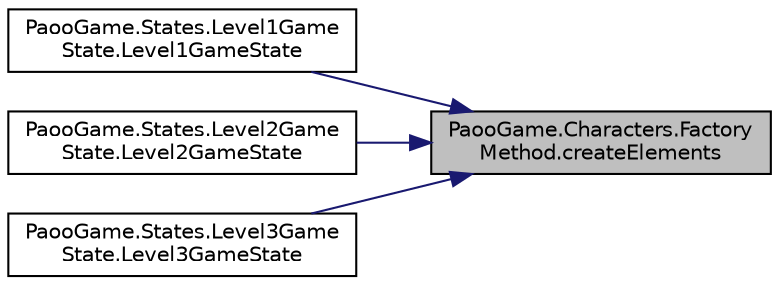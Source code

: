 digraph "PaooGame.Characters.FactoryMethod.createElements"
{
 // LATEX_PDF_SIZE
  edge [fontname="Helvetica",fontsize="10",labelfontname="Helvetica",labelfontsize="10"];
  node [fontname="Helvetica",fontsize="10",shape=record];
  rankdir="RL";
  Node1 [label="PaooGame.Characters.Factory\lMethod.createElements",height=0.2,width=0.4,color="black", fillcolor="grey75", style="filled", fontcolor="black",tooltip=" "];
  Node1 -> Node2 [dir="back",color="midnightblue",fontsize="10",style="solid"];
  Node2 [label="PaooGame.States.Level1Game\lState.Level1GameState",height=0.2,width=0.4,color="black", fillcolor="white", style="filled",URL="$class_paoo_game_1_1_states_1_1_level1_game_state.html#af73a7eb16cc96367899ebe0e22282226",tooltip="Constructorul clasei."];
  Node1 -> Node3 [dir="back",color="midnightblue",fontsize="10",style="solid"];
  Node3 [label="PaooGame.States.Level2Game\lState.Level2GameState",height=0.2,width=0.4,color="black", fillcolor="white", style="filled",URL="$class_paoo_game_1_1_states_1_1_level2_game_state.html#a14b8c001f3f14659113328c59834460a",tooltip="Constructorul clasei."];
  Node1 -> Node4 [dir="back",color="midnightblue",fontsize="10",style="solid"];
  Node4 [label="PaooGame.States.Level3Game\lState.Level3GameState",height=0.2,width=0.4,color="black", fillcolor="white", style="filled",URL="$class_paoo_game_1_1_states_1_1_level3_game_state.html#a501f990ba98ccc23d9d7d4988a5eace9",tooltip="Constructorul clasei."];
}
